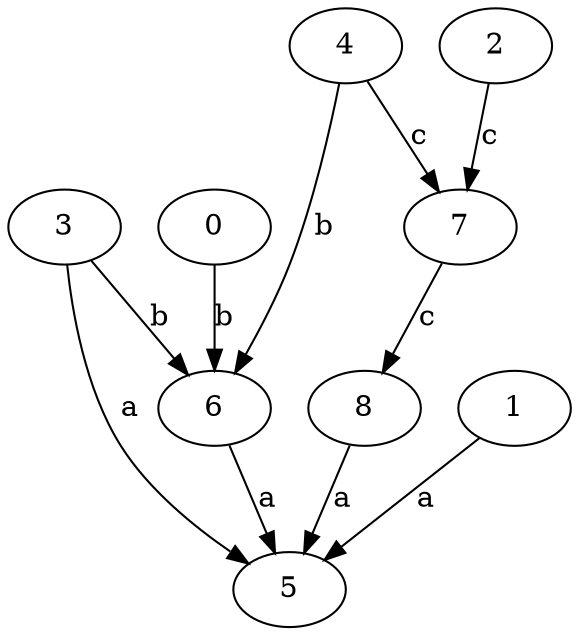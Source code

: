 strict digraph  {
3;
0;
4;
5;
6;
7;
1;
2;
8;
3 -> 5  [label=a];
3 -> 6  [label=b];
0 -> 6  [label=b];
4 -> 6  [label=b];
4 -> 7  [label=c];
6 -> 5  [label=a];
7 -> 8  [label=c];
1 -> 5  [label=a];
2 -> 7  [label=c];
8 -> 5  [label=a];
}
